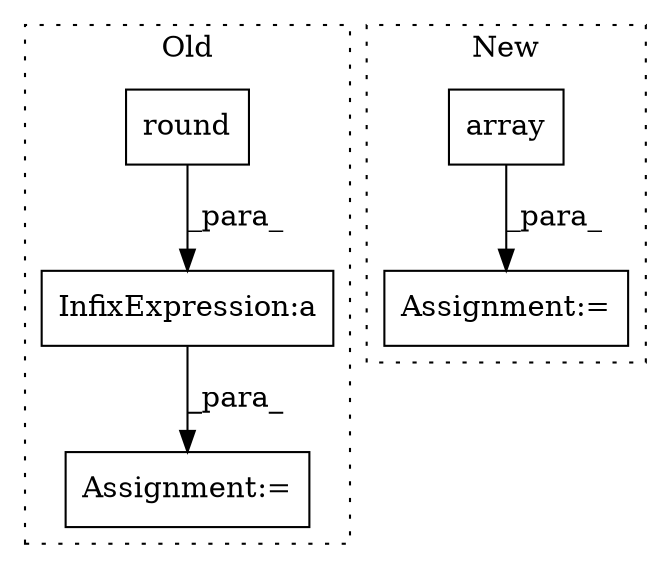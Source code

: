 digraph G {
subgraph cluster0 {
1 [label="round" a="32" s="10723,10740" l="6,1" shape="box"];
4 [label="Assignment:=" a="7" s="10865" l="1" shape="box"];
5 [label="InfixExpression:a" a="27" s="10868" l="3" shape="box"];
label = "Old";
style="dotted";
}
subgraph cluster1 {
2 [label="array" a="32" s="10973,11112" l="17,-5" shape="box"];
3 [label="Assignment:=" a="7" s="10966" l="1" shape="box"];
label = "New";
style="dotted";
}
1 -> 5 [label="_para_"];
2 -> 3 [label="_para_"];
5 -> 4 [label="_para_"];
}